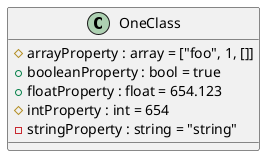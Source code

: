@startuml
class OneClass {
    #arrayProperty : array = ["foo", 1, []]
    +booleanProperty : bool = true
    +floatProperty : float = 654.123
    #intProperty : int = 654
    -stringProperty : string = "string"
}
@enduml
